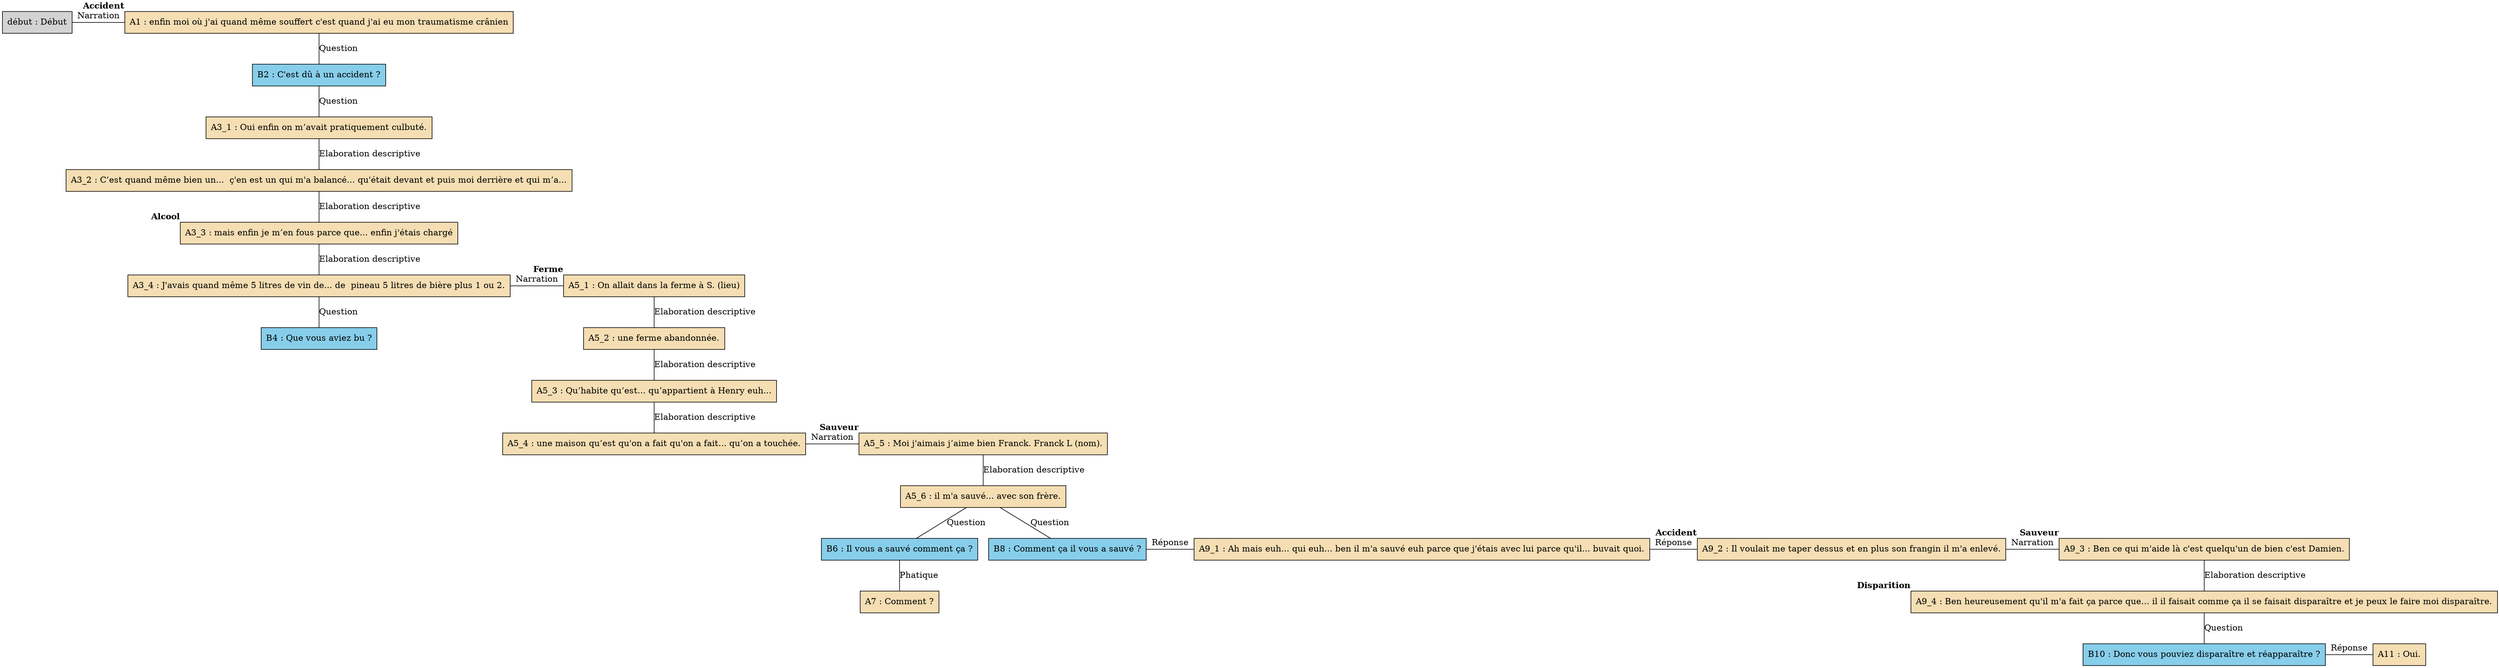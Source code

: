 digraph A13 {
	node [shape=box style=filled]
	"début" [label="début : Début" xlabel=""]
	A1 [label="A1 : enfin moi où j'ai quand même souffert c'est quand j'ai eu mon traumatisme crânien" fillcolor=wheat xlabel=<<B>Accident</B>>]
	B2 [label="B2 : C'est dû à un accident ?" fillcolor=skyblue xlabel=""]
	A3_1 [label="A3_1 : Oui enfin on m’avait pratiquement culbuté." fillcolor=wheat xlabel=""]
	A3_2 [label="A3_2 : C’est quand même bien un...  ç'en est un qui m'a balancé... qu'était devant et puis moi derrière et qui m’a..." fillcolor=wheat xlabel=""]
	A3_3 [label="A3_3 : mais enfin je m’en fous parce que... enfin j'étais chargé" fillcolor=wheat xlabel=<<B>Alcool</B>>]
	A3_4 [label="A3_4 : J'avais quand même 5 litres de vin de... de  pineau 5 litres de bière plus 1 ou 2." fillcolor=wheat xlabel=""]
	B4 [label="B4 : Que vous aviez bu ?" fillcolor=skyblue xlabel=""]
	A5_1 [label="A5_1 : On allait dans la ferme à S. (lieu)" fillcolor=wheat xlabel=<<B>Ferme</B>>]
	A5_2 [label="A5_2 : une ferme abandonnée." fillcolor=wheat xlabel=""]
	A5_3 [label="A5_3 : Qu’habite qu’est... qu’appartient à Henry euh..." fillcolor=wheat xlabel=""]
	A5_4 [label="A5_4 : une maison qu’est qu'on a fait qu'on a fait... qu’on a touchée." fillcolor=wheat xlabel=""]
	A5_5 [label="A5_5 : Moi j'aimais j’aime bien Franck. Franck L (nom)." fillcolor=wheat xlabel=<<B>Sauveur</B>>]
	A5_6 [label="A5_6 : il m'a sauvé... avec son frère." fillcolor=wheat xlabel=""]
	B6 [label="B6 : Il vous a sauvé comment ça ?" fillcolor=skyblue xlabel=""]
	A7 [label="A7 : Comment ?" fillcolor=wheat xlabel=""]
	B8 [label="B8 : Comment ça il vous a sauvé ?" fillcolor=skyblue xlabel=""]
	A9_1 [label="A9_1 : Ah mais euh... qui euh... ben il m'a sauvé euh parce que j'étais avec lui parce qu'il... buvait quoi." fillcolor=wheat xlabel=""]
	A9_2 [label="A9_2 : Il voulait me taper dessus et en plus son frangin il m'a enlevé." fillcolor=wheat xlabel=<<B>Accident</B>>]
	A9_3 [label="A9_3 : Ben ce qui m'aide là c'est quelqu'un de bien c'est Damien." fillcolor=wheat xlabel=<<B>Sauveur</B>>]
	A9_4 [label="A9_4 : Ben heureusement qu'il m'a fait ça parce que... il il faisait comme ça il se faisait disparaître et je peux le faire moi disparaître." fillcolor=wheat xlabel=<<B>Disparition</B>>]
	B10 [label="B10 : Donc vous pouviez disparaître et réapparaître ?" fillcolor=skyblue xlabel=""]
	A11 [label="A11 : Oui." fillcolor=wheat xlabel=""]
	{
		rank=same
		"début"
		A1
		"début" -> A1 [label=Narration dir=none]
	}
	A1 -> B2 [label=Question dir=none]
	B2 -> A3_1 [label=Question dir=none]
	A3_1 -> A3_2 [label="Elaboration descriptive" dir=none]
	A3_2 -> A3_3 [label="Elaboration descriptive" dir=none]
	A3_3 -> A3_4 [label="Elaboration descriptive" dir=none]
	A3_4 -> B4 [label=Question dir=none]
	{
		rank=same
		A3_4
		A5_1
		A3_4 -> A5_1 [label=Narration dir=none]
	}
	A5_1 -> A5_2 [label="Elaboration descriptive" dir=none]
	A5_2 -> A5_3 [label="Elaboration descriptive" dir=none]
	A5_3 -> A5_4 [label="Elaboration descriptive" dir=none]
	{
		rank=same
		A5_4
		A5_5
		A5_4 -> A5_5 [label=Narration dir=none]
	}
	A5_5 -> A5_6 [label="Elaboration descriptive" dir=none]
	A5_6 -> B6 [label=Question dir=none]
	B6 -> A7 [label=Phatique dir=none]
	A5_6 -> B8 [label=Question dir=none]
	{
		rank=same
		B8
		A9_1
		B8 -> A9_1 [label="Réponse" dir=none]
	}
	{
		rank=same
		A9_1
		A9_2
		A9_1 -> A9_2 [label="Réponse" dir=none]
	}
	{
		rank=same
		A9_2
		A9_3
		A9_2 -> A9_3 [label=Narration dir=none]
	}
	A9_3 -> A9_4 [label="Elaboration descriptive" dir=none]
	A9_4 -> B10 [label=Question dir=none]
	{
		rank=same
		B10
		A11
		B10 -> A11 [label="Réponse" dir=none]
	}
}
